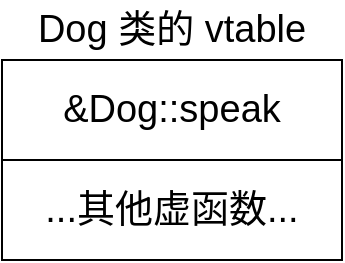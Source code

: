 <mxfile version="28.1.2">
  <diagram name="Page-1" id="VdxvELIbX1E1HRHZ1RaQ">
    <mxGraphModel dx="1432" dy="1014" grid="1" gridSize="10" guides="1" tooltips="1" connect="1" arrows="1" fold="1" page="1" pageScale="1" pageWidth="1920" pageHeight="1200" math="0" shadow="0">
      <root>
        <mxCell id="0" />
        <mxCell id="1" parent="0" />
        <mxCell id="_lgiSeBEzwKayDVqdZCt-5" value="Dog 类的 vtable" style="text;html=1;align=center;verticalAlign=middle;whiteSpace=wrap;rounded=0;fontSize=19;" vertex="1" parent="1">
          <mxGeometry x="145" y="200" width="140" height="30" as="geometry" />
        </mxCell>
        <mxCell id="_lgiSeBEzwKayDVqdZCt-10" value="&amp;amp;Dog::speak" style="rounded=0;whiteSpace=wrap;html=1;fontSize=19;" vertex="1" parent="1">
          <mxGeometry x="130" y="230" width="170" height="50" as="geometry" />
        </mxCell>
        <mxCell id="_lgiSeBEzwKayDVqdZCt-12" value="...其他虚函数..." style="rounded=0;whiteSpace=wrap;html=1;fontSize=19;" vertex="1" parent="1">
          <mxGeometry x="130" y="280" width="170" height="50" as="geometry" />
        </mxCell>
      </root>
    </mxGraphModel>
  </diagram>
</mxfile>
